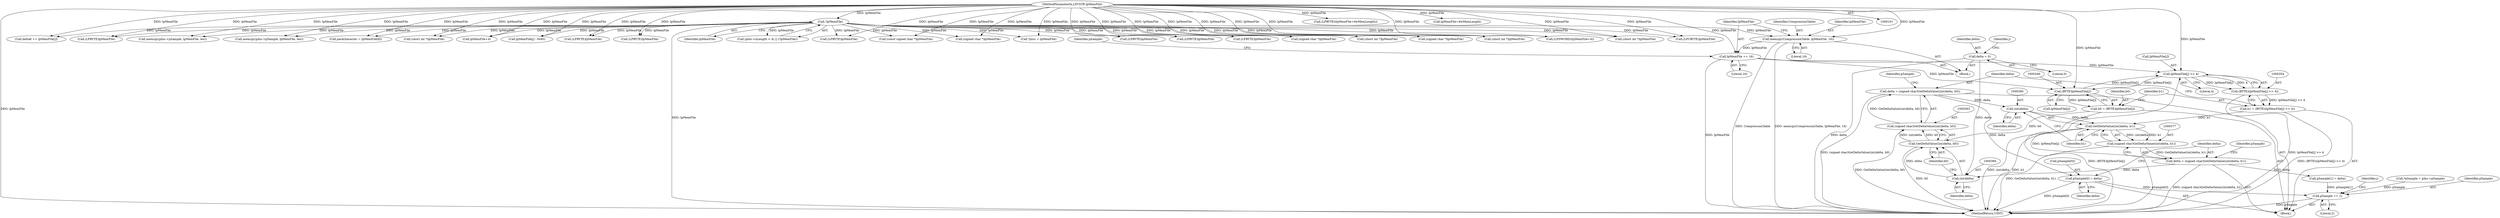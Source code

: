 digraph "0_gstreamer_bc2cdd57d549ab3ba59782e9b395d0cd683fd3ac@pointer" {
"1000369" [label="(Call,pSample[0] = delta)"];
"1000360" [label="(Call,delta = (signed char)GetDeltaValue((int)delta, b0))"];
"1000362" [label="(Call,(signed char)GetDeltaValue((int)delta, b0))"];
"1000364" [label="(Call,GetDeltaValue((int)delta, b0))"];
"1000365" [label="(Call,(int)delta)"];
"1000328" [label="(Call,delta = 0)"];
"1000374" [label="(Call,delta = (signed char)GetDeltaValue((int)delta, b1))"];
"1000376" [label="(Call,(signed char)GetDeltaValue((int)delta, b1))"];
"1000378" [label="(Call,GetDeltaValue((int)delta, b1))"];
"1000379" [label="(Call,(int)delta)"];
"1000351" [label="(Call,b1 = (BYTE)(lpMemFile[j] >> 4))"];
"1000353" [label="(Call,(BYTE)(lpMemFile[j] >> 4))"];
"1000355" [label="(Call,lpMemFile[j] >> 4)"];
"1000318" [label="(Call,lpMemFile += 16)"];
"1000314" [label="(Call,memcpy(CompressionTable, lpMemFile, 16))"];
"1000129" [label="(Call,!lpMemFile)"];
"1000104" [label="(MethodParameterIn,LPCSTR lpMemFile)"];
"1000345" [label="(Call,(BYTE)lpMemFile[j])"];
"1000343" [label="(Call,b0 = (BYTE)lpMemFile[j])"];
"1000388" [label="(Call,pSample += 2)"];
"1000365" [label="(Call,(int)delta)"];
"1000265" [label="(Call,(const signed char *)lpMemFile)"];
"1000382" [label="(Identifier,b1)"];
"1001565" [label="(Call,(LPBYTE)lpMemFile)"];
"1000340" [label="(Identifier,j)"];
"1000375" [label="(Identifier,delta)"];
"1000371" [label="(Identifier,pSample)"];
"1001272" [label="(Call,delta8 += lpMemFile[j])"];
"1000362" [label="(Call,(signed char)GetDeltaValue((int)delta, b0))"];
"1000376" [label="(Call,(signed char)GetDeltaValue((int)delta, b1))"];
"1000957" [label="(Call,(LPBYTE)lpMemFile)"];
"1000345" [label="(Call,(BYTE)lpMemFile[j])"];
"1002045" [label="(MethodReturn,UINT)"];
"1000383" [label="(Call,pSample[1] = delta)"];
"1002009" [label="(Call,memcpy(pIns->pSample, lpMemFile, len))"];
"1000352" [label="(Identifier,b1)"];
"1000360" [label="(Call,delta = (signed char)GetDeltaValue((int)delta, b0))"];
"1000330" [label="(Literal,0)"];
"1000104" [label="(MethodParameterIn,LPCSTR lpMemFile)"];
"1000314" [label="(Call,memcpy(CompressionTable, lpMemFile, 16))"];
"1000361" [label="(Identifier,delta)"];
"1000466" [label="(Call,memcpy(pIns->pSample, lpMemFile, len))"];
"1001180" [label="(Call,packcharacter = lpMemFile[8])"];
"1000359" [label="(Literal,4)"];
"1000297" [label="(Block,)"];
"1000356" [label="(Call,lpMemFile[j])"];
"1000319" [label="(Identifier,lpMemFile)"];
"1001106" [label="(Call,(short int *)lpMemFile)"];
"1001199" [label="(Call,lpMemFile+4)"];
"1000323" [label="(Identifier,pSample)"];
"1000322" [label="(Call,*pSample = pIns->pSample)"];
"1000389" [label="(Identifier,pSample)"];
"1000370" [label="(Call,pSample[0])"];
"1000238" [label="(Call,lpMemFile[j] - 0x80)"];
"1000353" [label="(Call,(BYTE)(lpMemFile[j] >> 4))"];
"1000344" [label="(Identifier,b0)"];
"1001335" [label="(Call,(LPBYTE)lpMemFile)"];
"1001738" [label="(Call,(LPBYTE)lpMemFile)"];
"1000972" [label="(Call,(LPBYTE)lpMemFile)"];
"1000329" [label="(Identifier,delta)"];
"1000351" [label="(Call,b1 = (BYTE)(lpMemFile[j] >> 4))"];
"1000373" [label="(Identifier,delta)"];
"1000130" [label="(Identifier,lpMemFile)"];
"1000385" [label="(Identifier,pSample)"];
"1000368" [label="(Identifier,b0)"];
"1000355" [label="(Call,lpMemFile[j] >> 4)"];
"1000315" [label="(Identifier,CompressionTable)"];
"1000537" [label="(Call,(signed char *)lpMemFile)"];
"1001176" [label="(Call,*psrc = lpMemFile)"];
"1001015" [label="(Call,(LPBYTE)lpMemFile)"];
"1000328" [label="(Call,delta = 0)"];
"1000379" [label="(Call,(int)delta)"];
"1000129" [label="(Call,!lpMemFile)"];
"1000320" [label="(Literal,16)"];
"1001500" [label="(Call,(LPBYTE)lpMemFile)"];
"1000334" [label="(Identifier,j)"];
"1000317" [label="(Literal,16)"];
"1000364" [label="(Call,GetDeltaValue((int)delta, b0))"];
"1001506" [label="(Call,(LPBYTE)(lpMemFile+dwMemLength))"];
"1000316" [label="(Identifier,lpMemFile)"];
"1000643" [label="(Call,(signed char *)lpMemFile)"];
"1001508" [label="(Call,lpMemFile+dwMemLength)"];
"1000844" [label="(Call,(short int *)lpMemFile)"];
"1000729" [label="(Call,(signed char *)lpMemFile)"];
"1000420" [label="(Call,(short int *)lpMemFile)"];
"1000343" [label="(Call,b0 = (BYTE)lpMemFile[j])"];
"1001197" [label="(Call,(LPDWORD)(lpMemFile+4))"];
"1000347" [label="(Call,lpMemFile[j])"];
"1000369" [label="(Call,pSample[0] = delta)"];
"1000123" [label="(Call,(pIns->nLength < 4) || (!lpMemFile))"];
"1000388" [label="(Call,pSample += 2)"];
"1000318" [label="(Call,lpMemFile += 16)"];
"1000390" [label="(Literal,2)"];
"1000367" [label="(Identifier,delta)"];
"1000592" [label="(Call,(short int *)lpMemFile)"];
"1001923" [label="(Call,(LPCBYTE)lpMemFile)"];
"1000378" [label="(Call,GetDeltaValue((int)delta, b1))"];
"1000341" [label="(Block,)"];
"1000381" [label="(Identifier,delta)"];
"1000374" [label="(Call,delta = (signed char)GetDeltaValue((int)delta, b1))"];
"1000369" -> "1000341"  [label="AST: "];
"1000369" -> "1000373"  [label="CFG: "];
"1000370" -> "1000369"  [label="AST: "];
"1000373" -> "1000369"  [label="AST: "];
"1000375" -> "1000369"  [label="CFG: "];
"1000369" -> "1002045"  [label="DDG: pSample[0]"];
"1000360" -> "1000369"  [label="DDG: delta"];
"1000369" -> "1000388"  [label="DDG: pSample[0]"];
"1000360" -> "1000341"  [label="AST: "];
"1000360" -> "1000362"  [label="CFG: "];
"1000361" -> "1000360"  [label="AST: "];
"1000362" -> "1000360"  [label="AST: "];
"1000371" -> "1000360"  [label="CFG: "];
"1000360" -> "1002045"  [label="DDG: (signed char)GetDeltaValue((int)delta, b0)"];
"1000362" -> "1000360"  [label="DDG: GetDeltaValue((int)delta, b0)"];
"1000360" -> "1000379"  [label="DDG: delta"];
"1000362" -> "1000364"  [label="CFG: "];
"1000363" -> "1000362"  [label="AST: "];
"1000364" -> "1000362"  [label="AST: "];
"1000362" -> "1002045"  [label="DDG: GetDeltaValue((int)delta, b0)"];
"1000364" -> "1000362"  [label="DDG: (int)delta"];
"1000364" -> "1000362"  [label="DDG: b0"];
"1000364" -> "1000368"  [label="CFG: "];
"1000365" -> "1000364"  [label="AST: "];
"1000368" -> "1000364"  [label="AST: "];
"1000364" -> "1002045"  [label="DDG: b0"];
"1000365" -> "1000364"  [label="DDG: delta"];
"1000343" -> "1000364"  [label="DDG: b0"];
"1000365" -> "1000367"  [label="CFG: "];
"1000366" -> "1000365"  [label="AST: "];
"1000367" -> "1000365"  [label="AST: "];
"1000368" -> "1000365"  [label="CFG: "];
"1000328" -> "1000365"  [label="DDG: delta"];
"1000374" -> "1000365"  [label="DDG: delta"];
"1000328" -> "1000297"  [label="AST: "];
"1000328" -> "1000330"  [label="CFG: "];
"1000329" -> "1000328"  [label="AST: "];
"1000330" -> "1000328"  [label="AST: "];
"1000334" -> "1000328"  [label="CFG: "];
"1000328" -> "1002045"  [label="DDG: delta"];
"1000374" -> "1000341"  [label="AST: "];
"1000374" -> "1000376"  [label="CFG: "];
"1000375" -> "1000374"  [label="AST: "];
"1000376" -> "1000374"  [label="AST: "];
"1000385" -> "1000374"  [label="CFG: "];
"1000374" -> "1002045"  [label="DDG: (signed char)GetDeltaValue((int)delta, b1)"];
"1000376" -> "1000374"  [label="DDG: GetDeltaValue((int)delta, b1)"];
"1000374" -> "1000383"  [label="DDG: delta"];
"1000376" -> "1000378"  [label="CFG: "];
"1000377" -> "1000376"  [label="AST: "];
"1000378" -> "1000376"  [label="AST: "];
"1000376" -> "1002045"  [label="DDG: GetDeltaValue((int)delta, b1)"];
"1000378" -> "1000376"  [label="DDG: (int)delta"];
"1000378" -> "1000376"  [label="DDG: b1"];
"1000378" -> "1000382"  [label="CFG: "];
"1000379" -> "1000378"  [label="AST: "];
"1000382" -> "1000378"  [label="AST: "];
"1000378" -> "1002045"  [label="DDG: (int)delta"];
"1000378" -> "1002045"  [label="DDG: b1"];
"1000379" -> "1000378"  [label="DDG: delta"];
"1000351" -> "1000378"  [label="DDG: b1"];
"1000379" -> "1000381"  [label="CFG: "];
"1000380" -> "1000379"  [label="AST: "];
"1000381" -> "1000379"  [label="AST: "];
"1000382" -> "1000379"  [label="CFG: "];
"1000351" -> "1000341"  [label="AST: "];
"1000351" -> "1000353"  [label="CFG: "];
"1000352" -> "1000351"  [label="AST: "];
"1000353" -> "1000351"  [label="AST: "];
"1000361" -> "1000351"  [label="CFG: "];
"1000351" -> "1002045"  [label="DDG: (BYTE)(lpMemFile[j] >> 4)"];
"1000353" -> "1000351"  [label="DDG: lpMemFile[j] >> 4"];
"1000353" -> "1000355"  [label="CFG: "];
"1000354" -> "1000353"  [label="AST: "];
"1000355" -> "1000353"  [label="AST: "];
"1000353" -> "1002045"  [label="DDG: lpMemFile[j] >> 4"];
"1000355" -> "1000353"  [label="DDG: lpMemFile[j]"];
"1000355" -> "1000353"  [label="DDG: 4"];
"1000355" -> "1000359"  [label="CFG: "];
"1000356" -> "1000355"  [label="AST: "];
"1000359" -> "1000355"  [label="AST: "];
"1000355" -> "1002045"  [label="DDG: lpMemFile[j]"];
"1000355" -> "1000345"  [label="DDG: lpMemFile[j]"];
"1000318" -> "1000355"  [label="DDG: lpMemFile"];
"1000345" -> "1000355"  [label="DDG: lpMemFile[j]"];
"1000104" -> "1000355"  [label="DDG: lpMemFile"];
"1000318" -> "1000297"  [label="AST: "];
"1000318" -> "1000320"  [label="CFG: "];
"1000319" -> "1000318"  [label="AST: "];
"1000320" -> "1000318"  [label="AST: "];
"1000323" -> "1000318"  [label="CFG: "];
"1000318" -> "1002045"  [label="DDG: lpMemFile"];
"1000314" -> "1000318"  [label="DDG: lpMemFile"];
"1000104" -> "1000318"  [label="DDG: lpMemFile"];
"1000318" -> "1000345"  [label="DDG: lpMemFile"];
"1000314" -> "1000297"  [label="AST: "];
"1000314" -> "1000317"  [label="CFG: "];
"1000315" -> "1000314"  [label="AST: "];
"1000316" -> "1000314"  [label="AST: "];
"1000317" -> "1000314"  [label="AST: "];
"1000319" -> "1000314"  [label="CFG: "];
"1000314" -> "1002045"  [label="DDG: CompressionTable"];
"1000314" -> "1002045"  [label="DDG: memcpy(CompressionTable, lpMemFile, 16)"];
"1000129" -> "1000314"  [label="DDG: lpMemFile"];
"1000104" -> "1000314"  [label="DDG: lpMemFile"];
"1000129" -> "1000123"  [label="AST: "];
"1000129" -> "1000130"  [label="CFG: "];
"1000130" -> "1000129"  [label="AST: "];
"1000123" -> "1000129"  [label="CFG: "];
"1000129" -> "1002045"  [label="DDG: lpMemFile"];
"1000129" -> "1000123"  [label="DDG: lpMemFile"];
"1000104" -> "1000129"  [label="DDG: lpMemFile"];
"1000129" -> "1000238"  [label="DDG: lpMemFile"];
"1000129" -> "1000265"  [label="DDG: lpMemFile"];
"1000129" -> "1000420"  [label="DDG: lpMemFile"];
"1000129" -> "1000466"  [label="DDG: lpMemFile"];
"1000129" -> "1000537"  [label="DDG: lpMemFile"];
"1000129" -> "1000592"  [label="DDG: lpMemFile"];
"1000129" -> "1000643"  [label="DDG: lpMemFile"];
"1000129" -> "1000729"  [label="DDG: lpMemFile"];
"1000129" -> "1000844"  [label="DDG: lpMemFile"];
"1000129" -> "1000957"  [label="DDG: lpMemFile"];
"1000129" -> "1000972"  [label="DDG: lpMemFile"];
"1000129" -> "1001015"  [label="DDG: lpMemFile"];
"1000129" -> "1001106"  [label="DDG: lpMemFile"];
"1000129" -> "1001176"  [label="DDG: lpMemFile"];
"1000129" -> "1001180"  [label="DDG: lpMemFile"];
"1000129" -> "1001197"  [label="DDG: lpMemFile"];
"1000129" -> "1001199"  [label="DDG: lpMemFile"];
"1000129" -> "1001272"  [label="DDG: lpMemFile"];
"1000129" -> "1001335"  [label="DDG: lpMemFile"];
"1000129" -> "1001500"  [label="DDG: lpMemFile"];
"1000129" -> "1001565"  [label="DDG: lpMemFile"];
"1000129" -> "1001738"  [label="DDG: lpMemFile"];
"1000129" -> "1001923"  [label="DDG: lpMemFile"];
"1000129" -> "1002009"  [label="DDG: lpMemFile"];
"1000104" -> "1000101"  [label="AST: "];
"1000104" -> "1002045"  [label="DDG: lpMemFile"];
"1000104" -> "1000238"  [label="DDG: lpMemFile"];
"1000104" -> "1000265"  [label="DDG: lpMemFile"];
"1000104" -> "1000345"  [label="DDG: lpMemFile"];
"1000104" -> "1000420"  [label="DDG: lpMemFile"];
"1000104" -> "1000466"  [label="DDG: lpMemFile"];
"1000104" -> "1000537"  [label="DDG: lpMemFile"];
"1000104" -> "1000592"  [label="DDG: lpMemFile"];
"1000104" -> "1000643"  [label="DDG: lpMemFile"];
"1000104" -> "1000729"  [label="DDG: lpMemFile"];
"1000104" -> "1000844"  [label="DDG: lpMemFile"];
"1000104" -> "1000957"  [label="DDG: lpMemFile"];
"1000104" -> "1000972"  [label="DDG: lpMemFile"];
"1000104" -> "1001015"  [label="DDG: lpMemFile"];
"1000104" -> "1001106"  [label="DDG: lpMemFile"];
"1000104" -> "1001176"  [label="DDG: lpMemFile"];
"1000104" -> "1001180"  [label="DDG: lpMemFile"];
"1000104" -> "1001197"  [label="DDG: lpMemFile"];
"1000104" -> "1001199"  [label="DDG: lpMemFile"];
"1000104" -> "1001272"  [label="DDG: lpMemFile"];
"1000104" -> "1001335"  [label="DDG: lpMemFile"];
"1000104" -> "1001500"  [label="DDG: lpMemFile"];
"1000104" -> "1001506"  [label="DDG: lpMemFile"];
"1000104" -> "1001508"  [label="DDG: lpMemFile"];
"1000104" -> "1001565"  [label="DDG: lpMemFile"];
"1000104" -> "1001738"  [label="DDG: lpMemFile"];
"1000104" -> "1001923"  [label="DDG: lpMemFile"];
"1000104" -> "1002009"  [label="DDG: lpMemFile"];
"1000345" -> "1000343"  [label="AST: "];
"1000345" -> "1000347"  [label="CFG: "];
"1000346" -> "1000345"  [label="AST: "];
"1000347" -> "1000345"  [label="AST: "];
"1000343" -> "1000345"  [label="CFG: "];
"1000345" -> "1000343"  [label="DDG: lpMemFile[j]"];
"1000343" -> "1000341"  [label="AST: "];
"1000344" -> "1000343"  [label="AST: "];
"1000352" -> "1000343"  [label="CFG: "];
"1000343" -> "1002045"  [label="DDG: (BYTE)lpMemFile[j]"];
"1000388" -> "1000341"  [label="AST: "];
"1000388" -> "1000390"  [label="CFG: "];
"1000389" -> "1000388"  [label="AST: "];
"1000390" -> "1000388"  [label="AST: "];
"1000340" -> "1000388"  [label="CFG: "];
"1000388" -> "1002045"  [label="DDG: pSample"];
"1000322" -> "1000388"  [label="DDG: pSample"];
"1000383" -> "1000388"  [label="DDG: pSample[1]"];
}
